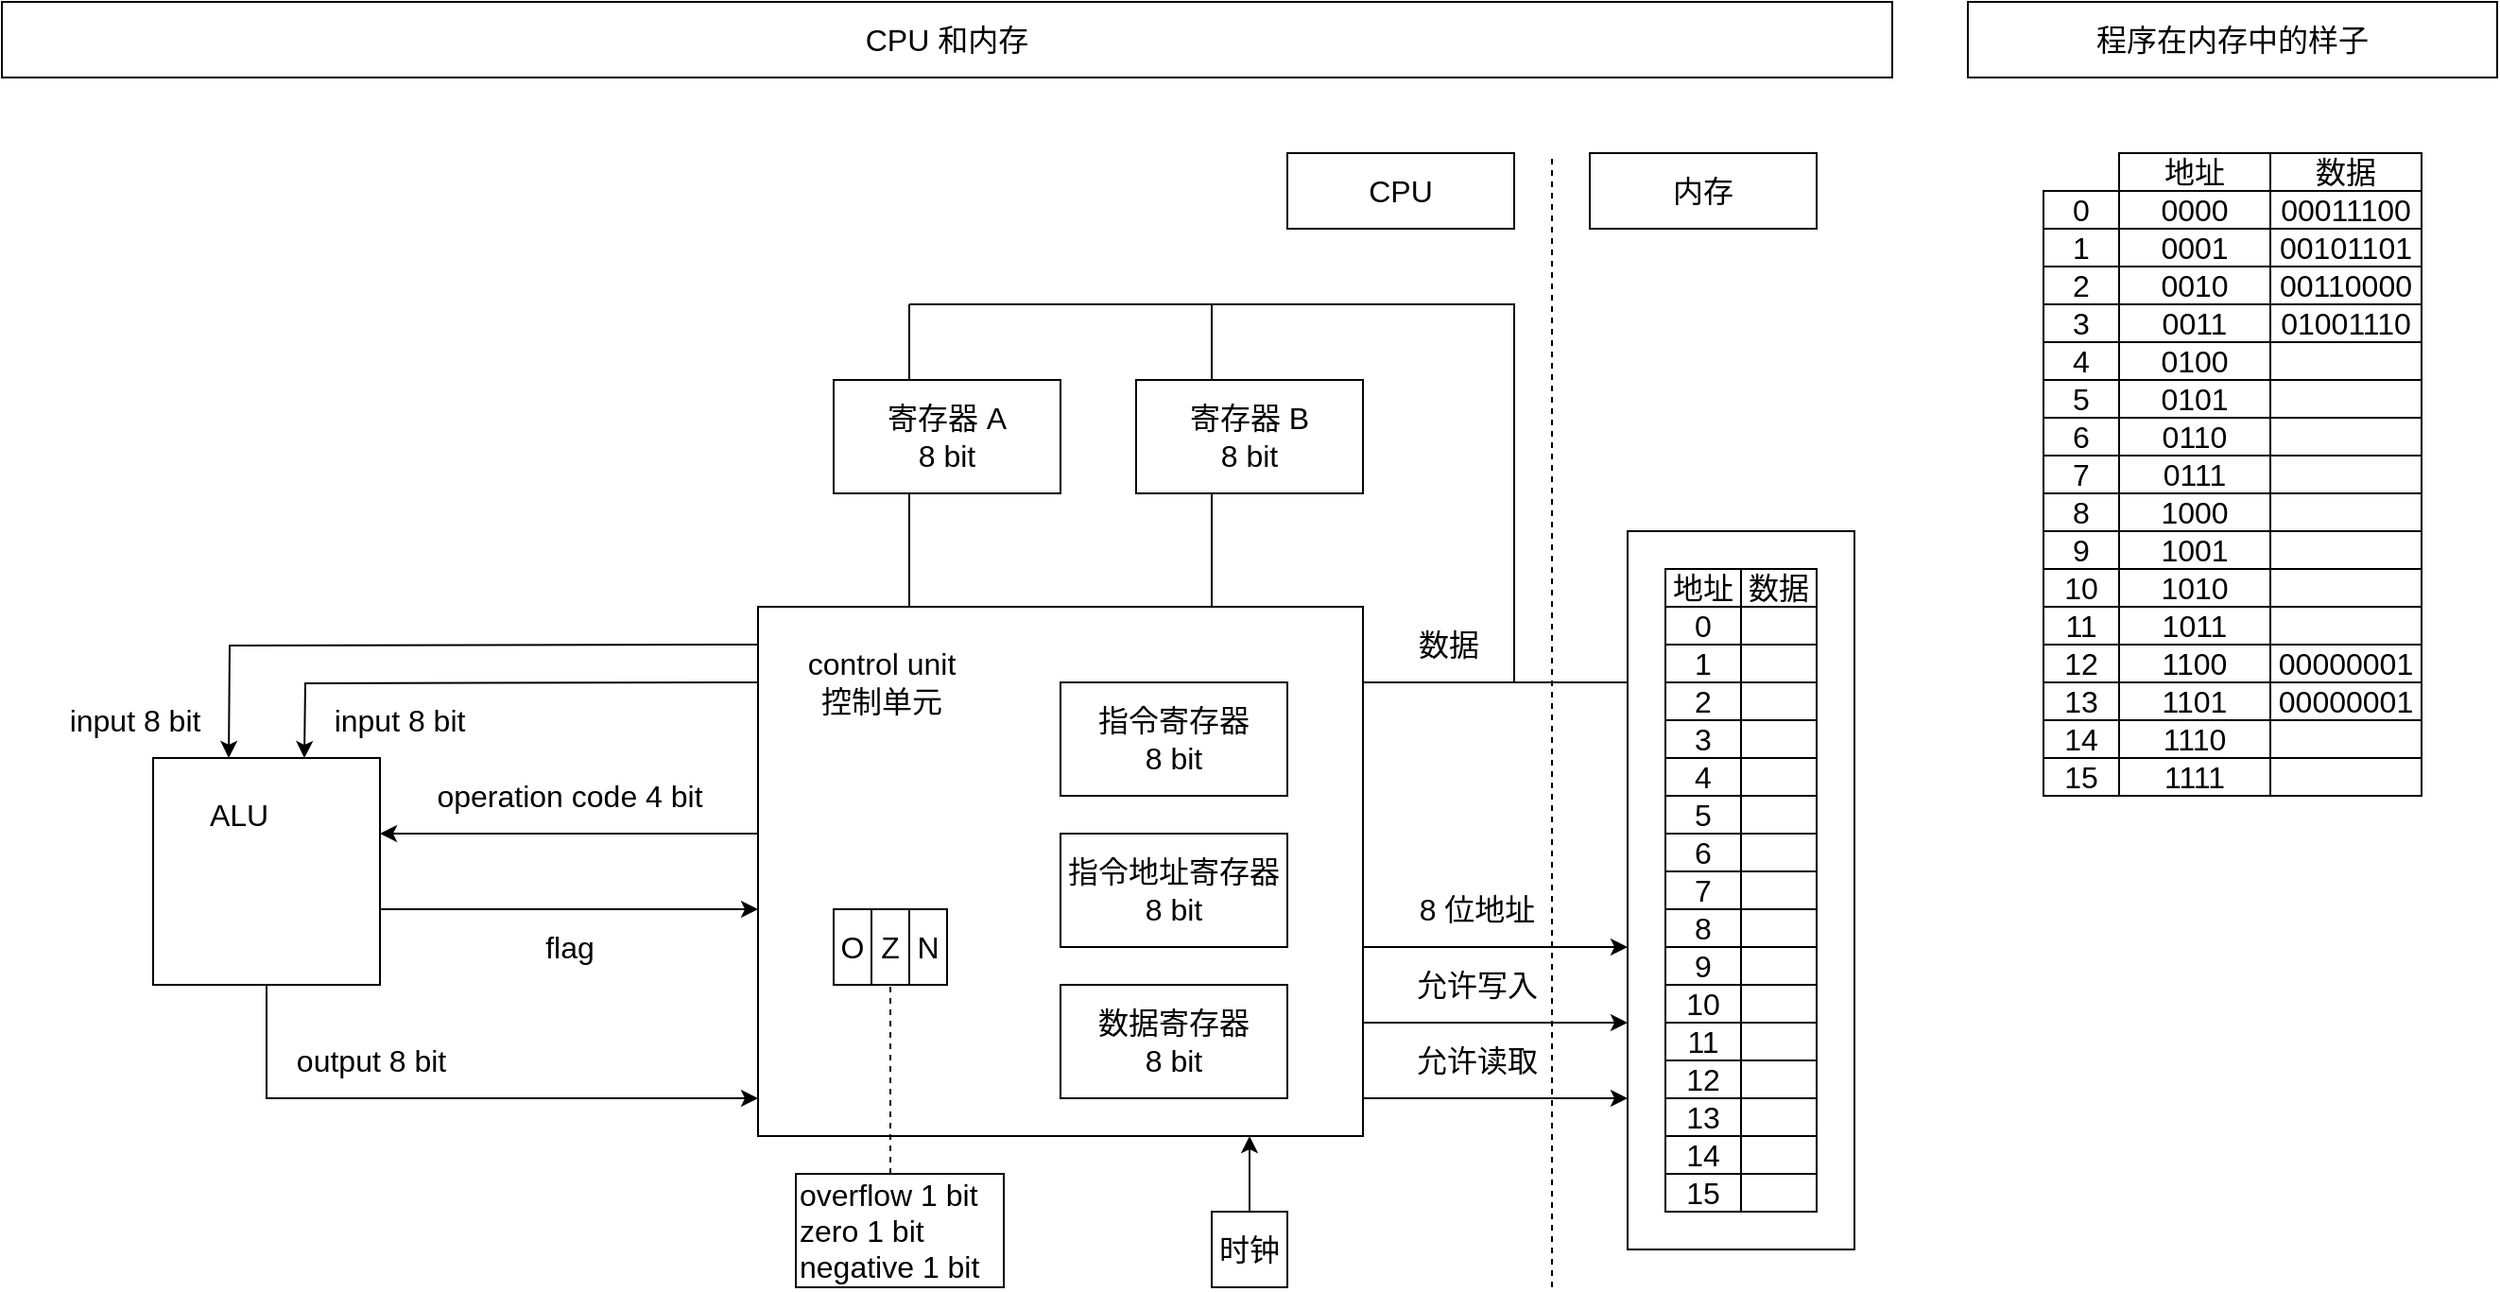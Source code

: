 <mxfile version="17.4.2" type="device"><diagram id="Oylct60OuAKczQ3MCjvH" name="第 1 页"><mxGraphModel dx="1280" dy="992" grid="1" gridSize="10" guides="0" tooltips="1" connect="1" arrows="0" fold="1" page="1" pageScale="1" pageWidth="827" pageHeight="1169" math="0" shadow="0"><root><mxCell id="0"/><mxCell id="1" parent="0"/><mxCell id="yXhciMyI2KBBMfwMNFE3-1321" value="" style="rounded=0;whiteSpace=wrap;html=1;fillColor=none;" parent="1" vertex="1"><mxGeometry x="120" y="440" width="120" height="120" as="geometry"/></mxCell><mxCell id="_xT66VqdAbpunIoys4Ne-1" value="" style="endArrow=none;html=1;rounded=0;fontSize=16;dashed=1;" parent="1" edge="1"><mxGeometry width="50" height="50" relative="1" as="geometry"><mxPoint x="860" y="720" as="sourcePoint"/><mxPoint x="860" y="120" as="targetPoint"/></mxGeometry></mxCell><mxCell id="_xT66VqdAbpunIoys4Ne-2" value="" style="rounded=0;whiteSpace=wrap;html=1;fillColor=none;fontSize=16;container=0;" parent="1" vertex="1"><mxGeometry x="900" y="320" width="120" height="380" as="geometry"/></mxCell><mxCell id="_xT66VqdAbpunIoys4Ne-3" value="" style="rounded=0;whiteSpace=wrap;html=1;fontSize=16;fillColor=none;container=0;" parent="1" vertex="1"><mxGeometry x="440" y="360" width="320" height="280" as="geometry"/></mxCell><mxCell id="_xT66VqdAbpunIoys4Ne-6" value="指令寄存器&lt;br&gt;8 bit" style="rounded=0;whiteSpace=wrap;html=1;fontSize=16;fillColor=none;container=0;" parent="1" vertex="1"><mxGeometry x="600" y="400" width="120" height="60" as="geometry"/></mxCell><mxCell id="_xT66VqdAbpunIoys4Ne-9" value="&lt;span&gt;指令地址寄存器&lt;br&gt;8 bit&lt;br&gt;&lt;/span&gt;" style="rounded=0;whiteSpace=wrap;html=1;fontSize=16;fillColor=none;container=0;" parent="1" vertex="1"><mxGeometry x="600" y="480" width="120" height="60" as="geometry"/></mxCell><mxCell id="_xT66VqdAbpunIoys4Ne-11" value="control unit&lt;br style=&quot;font-size: 16px;&quot;&gt;控制单元" style="text;html=1;align=center;verticalAlign=middle;resizable=0;points=[];autosize=1;strokeColor=none;fillColor=none;fontSize=16;container=0;" parent="1" vertex="1"><mxGeometry x="460" y="380" width="90" height="40" as="geometry"/></mxCell><mxCell id="_xT66VqdAbpunIoys4Ne-13" value="input 8 bit" style="text;html=1;align=center;verticalAlign=middle;resizable=0;points=[];autosize=1;strokeColor=none;fillColor=none;fontSize=16;container=0;" parent="1" vertex="1"><mxGeometry x="70" y="410" width="80" height="20" as="geometry"/></mxCell><mxCell id="_xT66VqdAbpunIoys4Ne-14" value="input 8 bit" style="text;html=1;align=center;verticalAlign=middle;resizable=0;points=[];autosize=1;strokeColor=none;fillColor=none;fontSize=16;container=0;" parent="1" vertex="1"><mxGeometry x="210" y="410" width="80" height="20" as="geometry"/></mxCell><mxCell id="_xT66VqdAbpunIoys4Ne-15" value="operation code 4 bit" style="text;html=1;align=center;verticalAlign=middle;resizable=0;points=[];autosize=1;strokeColor=none;fillColor=none;fontSize=16;container=0;" parent="1" vertex="1"><mxGeometry x="260" y="450" width="160" height="20" as="geometry"/></mxCell><mxCell id="_xT66VqdAbpunIoys4Ne-16" value="output 8 bit" style="text;html=1;align=center;verticalAlign=middle;resizable=0;points=[];autosize=1;strokeColor=none;fillColor=none;fontSize=16;container=0;" parent="1" vertex="1"><mxGeometry x="190" y="590" width="90" height="20" as="geometry"/></mxCell><mxCell id="_xT66VqdAbpunIoys4Ne-17" value="" style="endArrow=classic;html=1;rounded=0;fontSize=16;strokeColor=#000000;edgeStyle=orthogonalEdgeStyle;elbow=vertical;" parent="1" edge="1"><mxGeometry width="50" height="50" relative="1" as="geometry"><mxPoint x="440" y="380" as="sourcePoint"/><mxPoint x="160" y="440" as="targetPoint"/></mxGeometry></mxCell><mxCell id="_xT66VqdAbpunIoys4Ne-18" value="" style="endArrow=classic;html=1;rounded=0;fontSize=16;strokeColor=#000000;edgeStyle=orthogonalEdgeStyle;" parent="1" edge="1"><mxGeometry width="50" height="50" relative="1" as="geometry"><mxPoint x="440" y="400" as="sourcePoint"/><mxPoint x="200" y="440" as="targetPoint"/></mxGeometry></mxCell><mxCell id="_xT66VqdAbpunIoys4Ne-19" value="" style="endArrow=classic;html=1;rounded=0;fontSize=16;strokeColor=#000000;edgeStyle=orthogonalEdgeStyle;" parent="1" edge="1"><mxGeometry width="50" height="50" relative="1" as="geometry"><mxPoint x="180" y="560" as="sourcePoint"/><mxPoint x="440" y="620" as="targetPoint"/><Array as="points"><mxPoint x="180" y="560"/><mxPoint x="180" y="620"/></Array></mxGeometry></mxCell><mxCell id="_xT66VqdAbpunIoys4Ne-20" value="" style="endArrow=classic;html=1;rounded=0;fontSize=16;strokeColor=#000000;" parent="1" edge="1"><mxGeometry width="50" height="50" relative="1" as="geometry"><mxPoint x="440" y="480" as="sourcePoint"/><mxPoint x="240" y="480" as="targetPoint"/></mxGeometry></mxCell><mxCell id="_xT66VqdAbpunIoys4Ne-21" value="" style="endArrow=classic;html=1;rounded=0;fontSize=16;strokeColor=#000000;" parent="1" edge="1"><mxGeometry width="50" height="50" relative="1" as="geometry"><mxPoint x="240" y="520" as="sourcePoint"/><mxPoint x="440" y="520" as="targetPoint"/></mxGeometry></mxCell><mxCell id="_xT66VqdAbpunIoys4Ne-22" value="flag" style="text;html=1;align=center;verticalAlign=middle;resizable=0;points=[];autosize=1;strokeColor=none;fillColor=none;fontSize=16;container=0;" parent="1" vertex="1"><mxGeometry x="320" y="530" width="40" height="20" as="geometry"/></mxCell><mxCell id="_xT66VqdAbpunIoys4Ne-23" value="overflow 1 bit&lt;br style=&quot;font-size: 16px;&quot;&gt;zero 1 bit&lt;br style=&quot;font-size: 16px;&quot;&gt;negative 1 bit" style="text;html=1;align=left;verticalAlign=middle;resizable=0;points=[];autosize=1;strokeColor=default;fillColor=none;fontSize=16;container=0;" parent="1" vertex="1"><mxGeometry x="460" y="660" width="110" height="60" as="geometry"/></mxCell><mxCell id="_xT66VqdAbpunIoys4Ne-24" value="ALU" style="text;html=1;align=center;verticalAlign=middle;resizable=0;points=[];autosize=1;strokeColor=none;fillColor=none;fontSize=16;container=0;" parent="1" vertex="1"><mxGeometry x="140" y="460" width="50" height="20" as="geometry"/></mxCell><mxCell id="_xT66VqdAbpunIoys4Ne-25" value="O" style="rounded=0;whiteSpace=wrap;html=1;fontSize=16;fillColor=none;container=0;" parent="1" vertex="1"><mxGeometry x="480" y="520" width="20" height="40" as="geometry"/></mxCell><mxCell id="_xT66VqdAbpunIoys4Ne-26" value="Z" style="rounded=0;whiteSpace=wrap;html=1;fontSize=16;fillColor=none;container=0;" parent="1" vertex="1"><mxGeometry x="500" y="520" width="20" height="40" as="geometry"/></mxCell><mxCell id="_xT66VqdAbpunIoys4Ne-27" value="N" style="rounded=0;whiteSpace=wrap;html=1;fontSize=16;fillColor=none;container=0;" parent="1" vertex="1"><mxGeometry x="520" y="520" width="20" height="40" as="geometry"/></mxCell><mxCell id="_xT66VqdAbpunIoys4Ne-28" value="" style="endArrow=none;dashed=1;html=1;rounded=0;fontSize=16;" parent="1" target="_xT66VqdAbpunIoys4Ne-26" edge="1"><mxGeometry width="50" height="50" relative="1" as="geometry"><mxPoint x="510" y="660" as="sourcePoint"/><mxPoint x="620" y="510" as="targetPoint"/></mxGeometry></mxCell><mxCell id="_xT66VqdAbpunIoys4Ne-29" value="" style="endArrow=classic;html=1;rounded=0;fontSize=16;" parent="1" edge="1"><mxGeometry width="50" height="50" relative="1" as="geometry"><mxPoint x="760" y="540" as="sourcePoint"/><mxPoint x="900" y="540" as="targetPoint"/></mxGeometry></mxCell><mxCell id="_xT66VqdAbpunIoys4Ne-30" value="8 位地址" style="text;html=1;align=center;verticalAlign=middle;resizable=0;points=[];autosize=1;strokeColor=none;fillColor=none;fontSize=16;container=0;" parent="1" vertex="1"><mxGeometry x="780" y="510" width="80" height="20" as="geometry"/></mxCell><mxCell id="_xT66VqdAbpunIoys4Ne-31" value="允许写入" style="text;html=1;align=center;verticalAlign=middle;resizable=0;points=[];autosize=1;strokeColor=none;fillColor=none;fontSize=16;container=0;" parent="1" vertex="1"><mxGeometry x="780" y="550" width="80" height="20" as="geometry"/></mxCell><mxCell id="_xT66VqdAbpunIoys4Ne-32" value="允许读取" style="text;html=1;align=center;verticalAlign=middle;resizable=0;points=[];autosize=1;strokeColor=none;fillColor=none;fontSize=16;container=0;" parent="1" vertex="1"><mxGeometry x="780" y="590" width="80" height="20" as="geometry"/></mxCell><mxCell id="_xT66VqdAbpunIoys4Ne-33" value="" style="endArrow=classic;html=1;rounded=0;fontSize=16;" parent="1" edge="1"><mxGeometry width="50" height="50" relative="1" as="geometry"><mxPoint x="760" y="580" as="sourcePoint"/><mxPoint x="900" y="580" as="targetPoint"/></mxGeometry></mxCell><mxCell id="_xT66VqdAbpunIoys4Ne-34" value="" style="endArrow=classic;html=1;rounded=0;fontSize=16;" parent="1" edge="1"><mxGeometry width="50" height="50" relative="1" as="geometry"><mxPoint x="760" y="620" as="sourcePoint"/><mxPoint x="900" y="620" as="targetPoint"/></mxGeometry></mxCell><mxCell id="_xT66VqdAbpunIoys4Ne-35" value="" style="endArrow=none;html=1;rounded=0;fontSize=16;" parent="1" edge="1"><mxGeometry width="50" height="50" relative="1" as="geometry"><mxPoint x="520" y="360" as="sourcePoint"/><mxPoint x="520" y="200" as="targetPoint"/></mxGeometry></mxCell><mxCell id="_xT66VqdAbpunIoys4Ne-37" value="" style="endArrow=none;html=1;rounded=0;fontSize=16;" parent="1" edge="1"><mxGeometry width="50" height="50" relative="1" as="geometry"><mxPoint x="520" y="200" as="sourcePoint"/><mxPoint x="840" y="400" as="targetPoint"/><Array as="points"><mxPoint x="840" y="200"/></Array></mxGeometry></mxCell><mxCell id="_xT66VqdAbpunIoys4Ne-38" value="数据" style="text;html=1;align=center;verticalAlign=middle;resizable=0;points=[];autosize=1;strokeColor=none;fillColor=none;fontSize=16;container=0;" parent="1" vertex="1"><mxGeometry x="780" y="370" width="50" height="20" as="geometry"/></mxCell><mxCell id="_xT66VqdAbpunIoys4Ne-39" value="" style="endArrow=none;html=1;rounded=0;fontSize=16;" parent="1" edge="1"><mxGeometry width="50" height="50" relative="1" as="geometry"><mxPoint x="760" y="400" as="sourcePoint"/><mxPoint x="900" y="400" as="targetPoint"/></mxGeometry></mxCell><mxCell id="_xT66VqdAbpunIoys4Ne-41" value="" style="endArrow=none;html=1;rounded=0;fontSize=16;" parent="1" edge="1"><mxGeometry width="50" height="50" relative="1" as="geometry"><mxPoint x="680" y="320" as="sourcePoint"/><mxPoint x="680" y="200" as="targetPoint"/><Array as="points"><mxPoint x="680" y="360"/><mxPoint x="680" y="320"/></Array></mxGeometry></mxCell><mxCell id="_xT66VqdAbpunIoys4Ne-44" value="寄存器&amp;nbsp;A&lt;br&gt;8 bit" style="rounded=0;whiteSpace=wrap;html=1;fontSize=16;fillColor=default;container=0;" parent="1" vertex="1"><mxGeometry x="480" y="240" width="120" height="60" as="geometry"/></mxCell><mxCell id="_xT66VqdAbpunIoys4Ne-45" value="寄存器&amp;nbsp;B&lt;br&gt;8 bit" style="rounded=0;whiteSpace=wrap;html=1;fontSize=16;fillColor=default;container=0;" parent="1" vertex="1"><mxGeometry x="640" y="240" width="120" height="60" as="geometry"/></mxCell><mxCell id="_xT66VqdAbpunIoys4Ne-46" value="CPU 和内存" style="rounded=0;whiteSpace=wrap;html=1;fontSize=16;fillColor=none;container=0;" parent="1" vertex="1"><mxGeometry x="40" y="40" width="1000" height="40" as="geometry"/></mxCell><mxCell id="_xT66VqdAbpunIoys4Ne-47" value="时钟" style="whiteSpace=wrap;html=1;fontSize=16;fillColor=none;container=0;" parent="1" vertex="1"><mxGeometry x="680" y="680" width="40" height="40" as="geometry"/></mxCell><mxCell id="_xT66VqdAbpunIoys4Ne-48" value="" style="endArrow=classic;html=1;rounded=0;fontSize=16;" parent="1" edge="1"><mxGeometry width="50" height="50" relative="1" as="geometry"><mxPoint x="700" y="680" as="sourcePoint"/><mxPoint x="700" y="640" as="targetPoint"/></mxGeometry></mxCell><mxCell id="_xT66VqdAbpunIoys4Ne-49" value="地址" style="rounded=0;whiteSpace=wrap;html=1;fillColor=none;fontSize=16;container=0;" parent="1" vertex="1"><mxGeometry x="920" y="340" width="40" height="20" as="geometry"/></mxCell><mxCell id="_xT66VqdAbpunIoys4Ne-50" value="数据" style="whiteSpace=wrap;html=1;fillColor=none;fontSize=16;container=0;" parent="1" vertex="1"><mxGeometry x="960" y="340" width="40" height="20" as="geometry"/></mxCell><mxCell id="_xT66VqdAbpunIoys4Ne-51" value="0" style="rounded=0;whiteSpace=wrap;html=1;fillColor=none;fontSize=16;container=0;" parent="1" vertex="1"><mxGeometry x="920" y="360" width="40" height="20" as="geometry"/></mxCell><mxCell id="_xT66VqdAbpunIoys4Ne-52" value="" style="rounded=0;whiteSpace=wrap;html=1;fillColor=none;fontSize=16;container=0;" parent="1" vertex="1"><mxGeometry x="960" y="360" width="40" height="20" as="geometry"/></mxCell><mxCell id="_xT66VqdAbpunIoys4Ne-53" value="1" style="rounded=0;whiteSpace=wrap;html=1;fillColor=none;fontSize=16;container=0;" parent="1" vertex="1"><mxGeometry x="920" y="380" width="40" height="20" as="geometry"/></mxCell><mxCell id="_xT66VqdAbpunIoys4Ne-54" value="" style="rounded=0;whiteSpace=wrap;html=1;fillColor=none;fontSize=16;container=0;" parent="1" vertex="1"><mxGeometry x="960" y="380" width="40" height="20" as="geometry"/></mxCell><mxCell id="_xT66VqdAbpunIoys4Ne-55" value="2" style="rounded=0;whiteSpace=wrap;html=1;fillColor=none;fontSize=16;container=0;" parent="1" vertex="1"><mxGeometry x="920" y="400" width="40" height="20" as="geometry"/></mxCell><mxCell id="_xT66VqdAbpunIoys4Ne-56" value="" style="rounded=0;whiteSpace=wrap;html=1;fillColor=none;fontSize=16;container=0;" parent="1" vertex="1"><mxGeometry x="960" y="400" width="40" height="20" as="geometry"/></mxCell><mxCell id="_xT66VqdAbpunIoys4Ne-57" value="3" style="rounded=0;whiteSpace=wrap;html=1;fillColor=none;fontSize=16;container=0;" parent="1" vertex="1"><mxGeometry x="920" y="420" width="40" height="20" as="geometry"/></mxCell><mxCell id="_xT66VqdAbpunIoys4Ne-58" value="" style="rounded=0;whiteSpace=wrap;html=1;fillColor=none;fontSize=16;container=0;" parent="1" vertex="1"><mxGeometry x="960" y="420" width="40" height="20" as="geometry"/></mxCell><mxCell id="_xT66VqdAbpunIoys4Ne-59" value="4" style="rounded=0;whiteSpace=wrap;html=1;fillColor=none;fontSize=16;container=0;" parent="1" vertex="1"><mxGeometry x="920" y="440" width="40" height="20" as="geometry"/></mxCell><mxCell id="_xT66VqdAbpunIoys4Ne-60" value="" style="rounded=0;whiteSpace=wrap;html=1;fillColor=none;fontSize=16;container=0;" parent="1" vertex="1"><mxGeometry x="960" y="440" width="40" height="20" as="geometry"/></mxCell><mxCell id="_xT66VqdAbpunIoys4Ne-61" value="5" style="rounded=0;whiteSpace=wrap;html=1;fillColor=none;fontSize=16;container=0;" parent="1" vertex="1"><mxGeometry x="920" y="460" width="40" height="20" as="geometry"/></mxCell><mxCell id="_xT66VqdAbpunIoys4Ne-62" value="" style="rounded=0;whiteSpace=wrap;html=1;fillColor=none;fontSize=16;container=0;" parent="1" vertex="1"><mxGeometry x="960" y="460" width="40" height="20" as="geometry"/></mxCell><mxCell id="_xT66VqdAbpunIoys4Ne-63" value="6" style="rounded=0;whiteSpace=wrap;html=1;fillColor=none;fontSize=16;container=0;" parent="1" vertex="1"><mxGeometry x="920" y="480" width="40" height="20" as="geometry"/></mxCell><mxCell id="_xT66VqdAbpunIoys4Ne-64" value="" style="rounded=0;whiteSpace=wrap;html=1;fillColor=none;fontSize=16;container=0;" parent="1" vertex="1"><mxGeometry x="960" y="480" width="40" height="20" as="geometry"/></mxCell><mxCell id="_xT66VqdAbpunIoys4Ne-65" value="7" style="rounded=0;whiteSpace=wrap;html=1;fillColor=none;fontSize=16;container=0;" parent="1" vertex="1"><mxGeometry x="920" y="500" width="40" height="20" as="geometry"/></mxCell><mxCell id="_xT66VqdAbpunIoys4Ne-66" value="" style="rounded=0;whiteSpace=wrap;html=1;fillColor=none;fontSize=16;container=0;" parent="1" vertex="1"><mxGeometry x="960" y="500" width="40" height="20" as="geometry"/></mxCell><mxCell id="_xT66VqdAbpunIoys4Ne-67" value="8" style="rounded=0;whiteSpace=wrap;html=1;fillColor=none;fontSize=16;container=0;" parent="1" vertex="1"><mxGeometry x="920" y="520" width="40" height="20" as="geometry"/></mxCell><mxCell id="_xT66VqdAbpunIoys4Ne-68" value="" style="rounded=0;whiteSpace=wrap;html=1;fillColor=none;fontSize=16;container=0;" parent="1" vertex="1"><mxGeometry x="960" y="520" width="40" height="20" as="geometry"/></mxCell><mxCell id="_xT66VqdAbpunIoys4Ne-69" value="9" style="rounded=0;whiteSpace=wrap;html=1;fillColor=none;fontSize=16;container=0;" parent="1" vertex="1"><mxGeometry x="920" y="540" width="40" height="20" as="geometry"/></mxCell><mxCell id="_xT66VqdAbpunIoys4Ne-70" value="" style="rounded=0;whiteSpace=wrap;html=1;fillColor=none;fontSize=16;container=0;" parent="1" vertex="1"><mxGeometry x="960" y="540" width="40" height="20" as="geometry"/></mxCell><mxCell id="_xT66VqdAbpunIoys4Ne-71" value="10" style="rounded=0;whiteSpace=wrap;html=1;fillColor=none;fontSize=16;container=0;" parent="1" vertex="1"><mxGeometry x="920" y="560" width="40" height="20" as="geometry"/></mxCell><mxCell id="_xT66VqdAbpunIoys4Ne-72" value="" style="rounded=0;whiteSpace=wrap;html=1;fillColor=none;fontSize=16;container=0;" parent="1" vertex="1"><mxGeometry x="960" y="560" width="40" height="20" as="geometry"/></mxCell><mxCell id="_xT66VqdAbpunIoys4Ne-73" value="11" style="rounded=0;whiteSpace=wrap;html=1;fillColor=none;fontSize=16;container=0;" parent="1" vertex="1"><mxGeometry x="920" y="580" width="40" height="20" as="geometry"/></mxCell><mxCell id="_xT66VqdAbpunIoys4Ne-74" value="" style="rounded=0;whiteSpace=wrap;html=1;fillColor=none;fontSize=16;container=0;" parent="1" vertex="1"><mxGeometry x="960" y="580" width="40" height="20" as="geometry"/></mxCell><mxCell id="_xT66VqdAbpunIoys4Ne-75" value="12" style="rounded=0;whiteSpace=wrap;html=1;fillColor=none;fontSize=16;container=0;" parent="1" vertex="1"><mxGeometry x="920" y="600" width="40" height="20" as="geometry"/></mxCell><mxCell id="_xT66VqdAbpunIoys4Ne-76" value="" style="rounded=0;whiteSpace=wrap;html=1;fillColor=none;fontSize=16;container=0;" parent="1" vertex="1"><mxGeometry x="960" y="600" width="40" height="20" as="geometry"/></mxCell><mxCell id="_xT66VqdAbpunIoys4Ne-77" value="13" style="rounded=0;whiteSpace=wrap;html=1;fillColor=none;fontSize=16;container=0;" parent="1" vertex="1"><mxGeometry x="920" y="620" width="40" height="20" as="geometry"/></mxCell><mxCell id="_xT66VqdAbpunIoys4Ne-78" value="" style="rounded=0;whiteSpace=wrap;html=1;fillColor=none;fontSize=16;container=0;" parent="1" vertex="1"><mxGeometry x="960" y="620" width="40" height="20" as="geometry"/></mxCell><mxCell id="_xT66VqdAbpunIoys4Ne-79" value="14" style="rounded=0;whiteSpace=wrap;html=1;fillColor=none;fontSize=16;container=0;" parent="1" vertex="1"><mxGeometry x="920" y="640" width="40" height="20" as="geometry"/></mxCell><mxCell id="_xT66VqdAbpunIoys4Ne-80" value="" style="rounded=0;whiteSpace=wrap;html=1;fillColor=none;fontSize=16;container=0;" parent="1" vertex="1"><mxGeometry x="960" y="640" width="40" height="20" as="geometry"/></mxCell><mxCell id="_xT66VqdAbpunIoys4Ne-81" value="15" style="rounded=0;whiteSpace=wrap;html=1;fillColor=none;fontSize=16;container=0;" parent="1" vertex="1"><mxGeometry x="920" y="660" width="40" height="20" as="geometry"/></mxCell><mxCell id="_xT66VqdAbpunIoys4Ne-82" value="" style="rounded=0;whiteSpace=wrap;html=1;fillColor=none;fontSize=16;container=0;" parent="1" vertex="1"><mxGeometry x="960" y="660" width="40" height="20" as="geometry"/></mxCell><mxCell id="_xT66VqdAbpunIoys4Ne-83" value="内存" style="rounded=0;whiteSpace=wrap;html=1;fillColor=none;fontSize=16;container=0;" parent="1" vertex="1"><mxGeometry x="880" y="120" width="120" height="40" as="geometry"/></mxCell><mxCell id="_xT66VqdAbpunIoys4Ne-84" value="CPU" style="rounded=0;whiteSpace=wrap;html=1;fillColor=none;fontSize=16;container=0;" parent="1" vertex="1"><mxGeometry x="720" y="120" width="120" height="40" as="geometry"/></mxCell><mxCell id="yXhciMyI2KBBMfwMNFE3-161" value="数据寄存器&lt;br&gt;8 bit" style="rounded=0;whiteSpace=wrap;html=1;fontSize=16;fillColor=none;container=0;" parent="1" vertex="1"><mxGeometry x="600" y="560" width="120" height="60" as="geometry"/></mxCell><mxCell id="yXhciMyI2KBBMfwMNFE3-163" value="地址" style="rounded=0;whiteSpace=wrap;html=1;fillColor=none;fontSize=16;container=0;" parent="1" vertex="1"><mxGeometry x="1160" y="120" width="80" height="20" as="geometry"/></mxCell><mxCell id="yXhciMyI2KBBMfwMNFE3-164" value="数据" style="whiteSpace=wrap;html=1;fillColor=none;fontSize=16;container=0;" parent="1" vertex="1"><mxGeometry x="1240" y="120" width="80" height="20" as="geometry"/></mxCell><mxCell id="yXhciMyI2KBBMfwMNFE3-165" value="0" style="rounded=0;whiteSpace=wrap;html=1;fillColor=none;fontSize=16;container=0;" parent="1" vertex="1"><mxGeometry x="1120" y="140" width="40" height="20" as="geometry"/></mxCell><mxCell id="yXhciMyI2KBBMfwMNFE3-166" value="00011100" style="rounded=0;whiteSpace=wrap;html=1;fillColor=none;fontSize=16;container=0;" parent="1" vertex="1"><mxGeometry x="1240" y="140" width="80" height="20" as="geometry"/></mxCell><mxCell id="yXhciMyI2KBBMfwMNFE3-167" value="1" style="rounded=0;whiteSpace=wrap;html=1;fillColor=none;fontSize=16;container=0;" parent="1" vertex="1"><mxGeometry x="1120" y="160" width="40" height="20" as="geometry"/></mxCell><mxCell id="yXhciMyI2KBBMfwMNFE3-168" value="00101101" style="rounded=0;whiteSpace=wrap;html=1;fillColor=none;fontSize=16;container=0;" parent="1" vertex="1"><mxGeometry x="1240" y="160" width="80" height="20" as="geometry"/></mxCell><mxCell id="yXhciMyI2KBBMfwMNFE3-169" value="2" style="rounded=0;whiteSpace=wrap;html=1;fillColor=none;fontSize=16;container=0;" parent="1" vertex="1"><mxGeometry x="1120" y="180" width="40" height="20" as="geometry"/></mxCell><mxCell id="yXhciMyI2KBBMfwMNFE3-170" value="00110000" style="rounded=0;whiteSpace=wrap;html=1;fillColor=none;fontSize=16;container=0;" parent="1" vertex="1"><mxGeometry x="1240" y="180" width="80" height="20" as="geometry"/></mxCell><mxCell id="yXhciMyI2KBBMfwMNFE3-171" value="3" style="rounded=0;whiteSpace=wrap;html=1;fillColor=none;fontSize=16;container=0;" parent="1" vertex="1"><mxGeometry x="1120" y="200" width="40" height="20" as="geometry"/></mxCell><mxCell id="yXhciMyI2KBBMfwMNFE3-172" value="01001110" style="rounded=0;whiteSpace=wrap;html=1;fillColor=none;fontSize=16;container=0;" parent="1" vertex="1"><mxGeometry x="1240" y="200" width="80" height="20" as="geometry"/></mxCell><mxCell id="yXhciMyI2KBBMfwMNFE3-173" value="4" style="rounded=0;whiteSpace=wrap;html=1;fillColor=none;fontSize=16;container=0;" parent="1" vertex="1"><mxGeometry x="1120" y="220" width="40" height="20" as="geometry"/></mxCell><mxCell id="yXhciMyI2KBBMfwMNFE3-174" value="" style="rounded=0;whiteSpace=wrap;html=1;fillColor=none;fontSize=16;container=0;" parent="1" vertex="1"><mxGeometry x="1240" y="220" width="80" height="20" as="geometry"/></mxCell><mxCell id="yXhciMyI2KBBMfwMNFE3-175" value="5" style="rounded=0;whiteSpace=wrap;html=1;fillColor=none;fontSize=16;container=0;" parent="1" vertex="1"><mxGeometry x="1120" y="240" width="40" height="20" as="geometry"/></mxCell><mxCell id="yXhciMyI2KBBMfwMNFE3-176" value="" style="rounded=0;whiteSpace=wrap;html=1;fillColor=none;fontSize=16;container=0;" parent="1" vertex="1"><mxGeometry x="1240" y="240" width="80" height="20" as="geometry"/></mxCell><mxCell id="yXhciMyI2KBBMfwMNFE3-177" value="6" style="rounded=0;whiteSpace=wrap;html=1;fillColor=none;fontSize=16;container=0;" parent="1" vertex="1"><mxGeometry x="1120" y="260" width="40" height="20" as="geometry"/></mxCell><mxCell id="yXhciMyI2KBBMfwMNFE3-178" value="" style="rounded=0;whiteSpace=wrap;html=1;fillColor=none;fontSize=16;container=0;" parent="1" vertex="1"><mxGeometry x="1240" y="260" width="80" height="20" as="geometry"/></mxCell><mxCell id="yXhciMyI2KBBMfwMNFE3-179" value="7" style="rounded=0;whiteSpace=wrap;html=1;fillColor=none;fontSize=16;container=0;" parent="1" vertex="1"><mxGeometry x="1120" y="280" width="40" height="20" as="geometry"/></mxCell><mxCell id="yXhciMyI2KBBMfwMNFE3-180" value="" style="rounded=0;whiteSpace=wrap;html=1;fillColor=none;fontSize=16;container=0;" parent="1" vertex="1"><mxGeometry x="1240" y="280" width="80" height="20" as="geometry"/></mxCell><mxCell id="yXhciMyI2KBBMfwMNFE3-181" value="8" style="rounded=0;whiteSpace=wrap;html=1;fillColor=none;fontSize=16;container=0;" parent="1" vertex="1"><mxGeometry x="1120" y="300" width="40" height="20" as="geometry"/></mxCell><mxCell id="yXhciMyI2KBBMfwMNFE3-182" value="" style="rounded=0;whiteSpace=wrap;html=1;fillColor=none;fontSize=16;container=0;" parent="1" vertex="1"><mxGeometry x="1240" y="300" width="80" height="20" as="geometry"/></mxCell><mxCell id="yXhciMyI2KBBMfwMNFE3-183" value="9" style="rounded=0;whiteSpace=wrap;html=1;fillColor=none;fontSize=16;container=0;" parent="1" vertex="1"><mxGeometry x="1120" y="320" width="40" height="20" as="geometry"/></mxCell><mxCell id="yXhciMyI2KBBMfwMNFE3-184" value="" style="rounded=0;whiteSpace=wrap;html=1;fillColor=none;fontSize=16;container=0;" parent="1" vertex="1"><mxGeometry x="1240" y="320" width="80" height="20" as="geometry"/></mxCell><mxCell id="yXhciMyI2KBBMfwMNFE3-185" value="10" style="rounded=0;whiteSpace=wrap;html=1;fillColor=none;fontSize=16;container=0;" parent="1" vertex="1"><mxGeometry x="1120" y="340" width="40" height="20" as="geometry"/></mxCell><mxCell id="yXhciMyI2KBBMfwMNFE3-186" value="" style="rounded=0;whiteSpace=wrap;html=1;fillColor=none;fontSize=16;container=0;" parent="1" vertex="1"><mxGeometry x="1240" y="340" width="80" height="20" as="geometry"/></mxCell><mxCell id="yXhciMyI2KBBMfwMNFE3-187" value="11" style="rounded=0;whiteSpace=wrap;html=1;fillColor=none;fontSize=16;container=0;" parent="1" vertex="1"><mxGeometry x="1120" y="360" width="40" height="20" as="geometry"/></mxCell><mxCell id="yXhciMyI2KBBMfwMNFE3-188" value="" style="rounded=0;whiteSpace=wrap;html=1;fillColor=none;fontSize=16;container=0;" parent="1" vertex="1"><mxGeometry x="1240" y="360" width="80" height="20" as="geometry"/></mxCell><mxCell id="yXhciMyI2KBBMfwMNFE3-189" value="12" style="rounded=0;whiteSpace=wrap;html=1;fillColor=none;fontSize=16;container=0;" parent="1" vertex="1"><mxGeometry x="1120" y="380" width="40" height="20" as="geometry"/></mxCell><mxCell id="yXhciMyI2KBBMfwMNFE3-190" value="00000001" style="rounded=0;whiteSpace=wrap;html=1;fillColor=none;fontSize=16;container=0;" parent="1" vertex="1"><mxGeometry x="1240" y="380" width="80" height="20" as="geometry"/></mxCell><mxCell id="yXhciMyI2KBBMfwMNFE3-191" value="13" style="rounded=0;whiteSpace=wrap;html=1;fillColor=none;fontSize=16;container=0;" parent="1" vertex="1"><mxGeometry x="1120" y="400" width="40" height="20" as="geometry"/></mxCell><mxCell id="yXhciMyI2KBBMfwMNFE3-192" value="&lt;span&gt;00000001&lt;/span&gt;" style="rounded=0;whiteSpace=wrap;html=1;fillColor=none;fontSize=16;container=0;" parent="1" vertex="1"><mxGeometry x="1240" y="400" width="80" height="20" as="geometry"/></mxCell><mxCell id="yXhciMyI2KBBMfwMNFE3-193" value="14" style="rounded=0;whiteSpace=wrap;html=1;fillColor=none;fontSize=16;container=0;" parent="1" vertex="1"><mxGeometry x="1120" y="420" width="40" height="20" as="geometry"/></mxCell><mxCell id="yXhciMyI2KBBMfwMNFE3-194" value="" style="rounded=0;whiteSpace=wrap;html=1;fillColor=none;fontSize=16;container=0;" parent="1" vertex="1"><mxGeometry x="1240" y="420" width="80" height="20" as="geometry"/></mxCell><mxCell id="yXhciMyI2KBBMfwMNFE3-195" value="15" style="rounded=0;whiteSpace=wrap;html=1;fillColor=none;fontSize=16;container=0;" parent="1" vertex="1"><mxGeometry x="1120" y="440" width="40" height="20" as="geometry"/></mxCell><mxCell id="yXhciMyI2KBBMfwMNFE3-196" value="" style="rounded=0;whiteSpace=wrap;html=1;fillColor=none;fontSize=16;container=0;" parent="1" vertex="1"><mxGeometry x="1240" y="440" width="80" height="20" as="geometry"/></mxCell><mxCell id="yXhciMyI2KBBMfwMNFE3-197" value="程序在内存中的样子" style="rounded=0;whiteSpace=wrap;html=1;fontSize=16;fillColor=none;container=0;" parent="1" vertex="1"><mxGeometry x="1080" y="40" width="280" height="40" as="geometry"/></mxCell><mxCell id="yXhciMyI2KBBMfwMNFE3-198" value="0000" style="rounded=0;whiteSpace=wrap;html=1;fillColor=none;fontSize=16;container=0;" parent="1" vertex="1"><mxGeometry x="1160" y="140" width="80" height="20" as="geometry"/></mxCell><mxCell id="yXhciMyI2KBBMfwMNFE3-201" value="0001" style="rounded=0;whiteSpace=wrap;html=1;fillColor=none;fontSize=16;container=0;" parent="1" vertex="1"><mxGeometry x="1160" y="160" width="80" height="20" as="geometry"/></mxCell><mxCell id="yXhciMyI2KBBMfwMNFE3-202" value="0010" style="rounded=0;whiteSpace=wrap;html=1;fillColor=none;fontSize=16;container=0;" parent="1" vertex="1"><mxGeometry x="1160" y="180" width="80" height="20" as="geometry"/></mxCell><mxCell id="yXhciMyI2KBBMfwMNFE3-203" value="0011" style="rounded=0;whiteSpace=wrap;html=1;fillColor=none;fontSize=16;container=0;" parent="1" vertex="1"><mxGeometry x="1160" y="200" width="80" height="20" as="geometry"/></mxCell><mxCell id="yXhciMyI2KBBMfwMNFE3-204" value="0100" style="rounded=0;whiteSpace=wrap;html=1;fillColor=none;fontSize=16;container=0;" parent="1" vertex="1"><mxGeometry x="1160" y="220" width="80" height="20" as="geometry"/></mxCell><mxCell id="yXhciMyI2KBBMfwMNFE3-205" value="0101" style="rounded=0;whiteSpace=wrap;html=1;fillColor=none;fontSize=16;container=0;" parent="1" vertex="1"><mxGeometry x="1160" y="240" width="80" height="20" as="geometry"/></mxCell><mxCell id="yXhciMyI2KBBMfwMNFE3-206" value="0110" style="rounded=0;whiteSpace=wrap;html=1;fillColor=none;fontSize=16;container=0;" parent="1" vertex="1"><mxGeometry x="1160" y="260" width="80" height="20" as="geometry"/></mxCell><mxCell id="yXhciMyI2KBBMfwMNFE3-207" value="0111" style="rounded=0;whiteSpace=wrap;html=1;fillColor=none;fontSize=16;container=0;" parent="1" vertex="1"><mxGeometry x="1160" y="280" width="80" height="20" as="geometry"/></mxCell><mxCell id="yXhciMyI2KBBMfwMNFE3-208" value="1000" style="rounded=0;whiteSpace=wrap;html=1;fillColor=none;fontSize=16;container=0;" parent="1" vertex="1"><mxGeometry x="1160" y="300" width="80" height="20" as="geometry"/></mxCell><mxCell id="yXhciMyI2KBBMfwMNFE3-209" value="1001" style="rounded=0;whiteSpace=wrap;html=1;fillColor=none;fontSize=16;container=0;" parent="1" vertex="1"><mxGeometry x="1160" y="320" width="80" height="20" as="geometry"/></mxCell><mxCell id="yXhciMyI2KBBMfwMNFE3-210" value="1010" style="rounded=0;whiteSpace=wrap;html=1;fillColor=none;fontSize=16;container=0;" parent="1" vertex="1"><mxGeometry x="1160" y="340" width="80" height="20" as="geometry"/></mxCell><mxCell id="yXhciMyI2KBBMfwMNFE3-211" value="1011" style="rounded=0;whiteSpace=wrap;html=1;fillColor=none;fontSize=16;container=0;" parent="1" vertex="1"><mxGeometry x="1160" y="360" width="80" height="20" as="geometry"/></mxCell><mxCell id="yXhciMyI2KBBMfwMNFE3-212" value="1100" style="rounded=0;whiteSpace=wrap;html=1;fillColor=none;fontSize=16;container=0;" parent="1" vertex="1"><mxGeometry x="1160" y="380" width="80" height="20" as="geometry"/></mxCell><mxCell id="yXhciMyI2KBBMfwMNFE3-213" value="1101" style="rounded=0;whiteSpace=wrap;html=1;fillColor=none;fontSize=16;container=0;" parent="1" vertex="1"><mxGeometry x="1160" y="400" width="80" height="20" as="geometry"/></mxCell><mxCell id="yXhciMyI2KBBMfwMNFE3-214" value="1110" style="rounded=0;whiteSpace=wrap;html=1;fillColor=none;fontSize=16;container=0;" parent="1" vertex="1"><mxGeometry x="1160" y="420" width="80" height="20" as="geometry"/></mxCell><mxCell id="yXhciMyI2KBBMfwMNFE3-215" value="1111" style="rounded=0;whiteSpace=wrap;html=1;fillColor=none;fontSize=16;container=0;" parent="1" vertex="1"><mxGeometry x="1160" y="440" width="80" height="20" as="geometry"/></mxCell></root></mxGraphModel></diagram></mxfile>